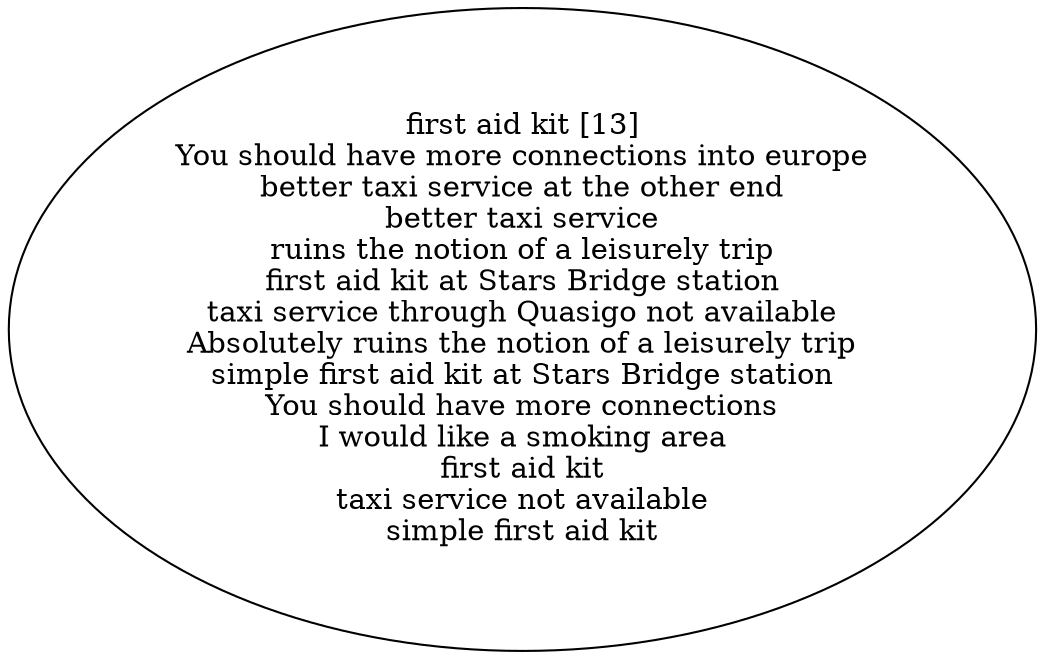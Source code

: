 digraph collapsedGraph {
"first aid kit [13]\nYou should have more connections into europe\nbetter taxi service at the other end\nbetter taxi service\nruins the notion of a leisurely trip\nfirst aid kit at Stars Bridge station\ntaxi service through Quasigo not available\nAbsolutely ruins the notion of a leisurely trip\nsimple first aid kit at Stars Bridge station\nYou should have more connections\nI would like a smoking area\nfirst aid kit\ntaxi service not available\nsimple first aid kit"}